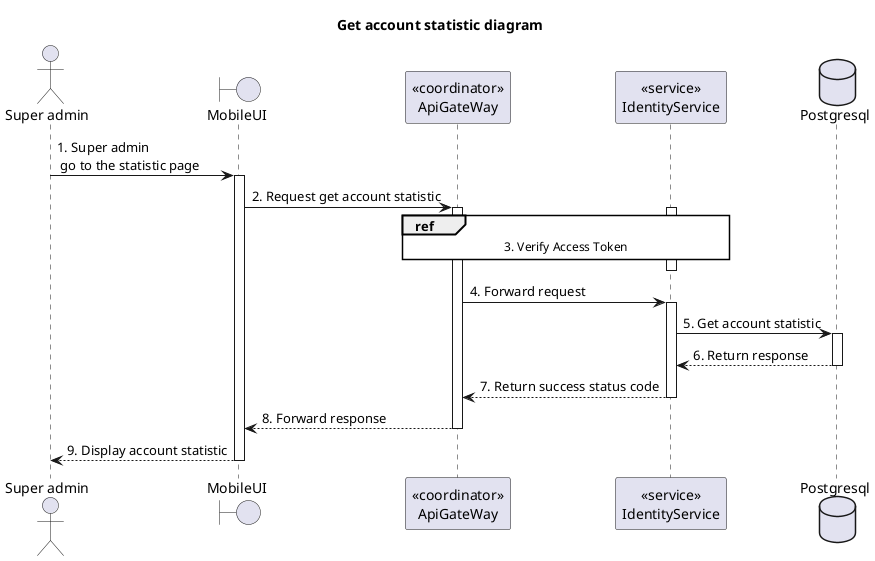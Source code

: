 @startuml Sequence
title "Get account statistic diagram"

<style>
  sequenceDiagram {
    reference {
      BackGroundColor white
    }
}
</style>

actor "Super admin" as SuperAdmin
boundary MobileUI
participant "<<coordinator>>\nApiGateWay" as ApiGateway
participant "<<service>>\nIdentityService" as IdentityService
database Postgresql

SuperAdmin -> MobileUI ++: 1. Super admin\n go to the statistic page
MobileUI -> ApiGateway ++: 2. Request get account statistic

activate IdentityService
ref over ApiGateway, IdentityService: 3. Verify Access Token
ApiGateway -[hidden]-> IdentityService
deactivate IdentityService

ApiGateway -> IdentityService ++: 4. Forward request
IdentityService -> Postgresql ++: 5. Get account statistic
IdentityService <-- Postgresql --: 6. Return response
ApiGateway <-- IdentityService --: 7. Return success status code
MobileUI <-- ApiGateway --: 8. Forward response
SuperAdmin <-- MobileUI --: 9. Display account statistic

@enduml
